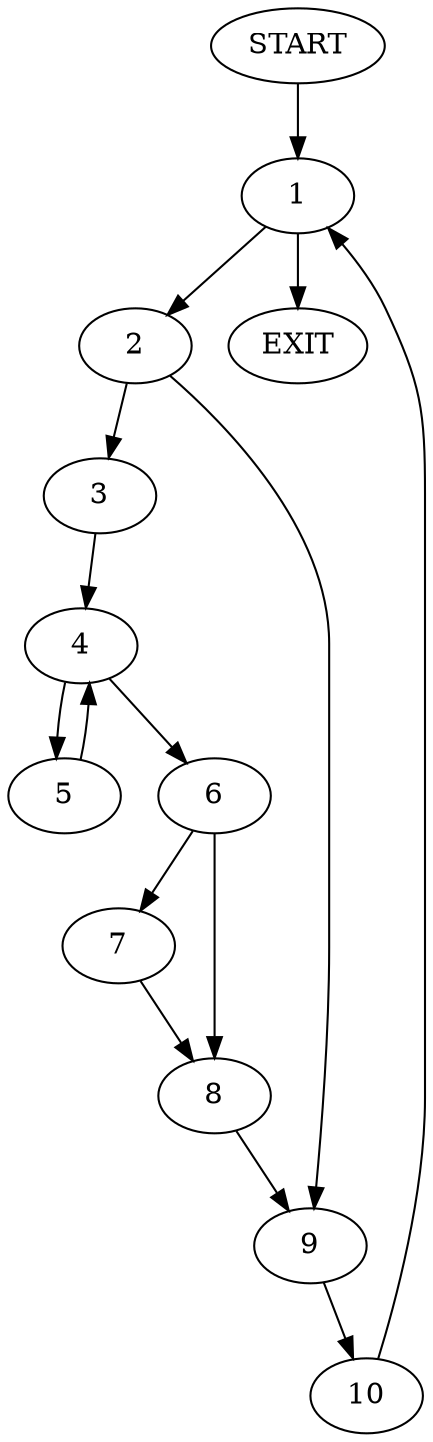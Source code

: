 digraph { 
0 [label="START"];
1;
2;
3;
4;
5;
6;
7;
8;
9;
10;
11[label="EXIT"];
0 -> 1;
1 -> 2;
1 -> 11;
2 -> 3;
2 -> 9;
3 -> 4;
4 -> 5;
4 -> 6;
5 -> 4;
6 -> 7;
6 -> 8;
7 -> 8;
8 -> 9;
9 -> 10;
10 -> 1;
}